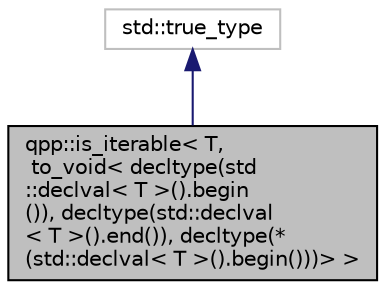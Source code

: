 digraph "qpp::is_iterable&lt; T, to_void&lt; decltype(std::declval&lt; T &gt;().begin()), decltype(std::declval&lt; T &gt;().end()), decltype(*(std::declval&lt; T &gt;().begin()))&gt; &gt;"
{
  edge [fontname="Helvetica",fontsize="10",labelfontname="Helvetica",labelfontsize="10"];
  node [fontname="Helvetica",fontsize="10",shape=record];
  Node2 [label="qpp::is_iterable\< T,\l to_void\< decltype(std\l::declval\< T \>().begin\l()), decltype(std::declval\l\< T \>().end()), decltype(*\l(std::declval\< T \>().begin()))\> \>",height=0.2,width=0.4,color="black", fillcolor="grey75", style="filled", fontcolor="black"];
  Node3 -> Node2 [dir="back",color="midnightblue",fontsize="10",style="solid",fontname="Helvetica"];
  Node3 [label="std::true_type",height=0.2,width=0.4,color="grey75", fillcolor="white", style="filled"];
}
